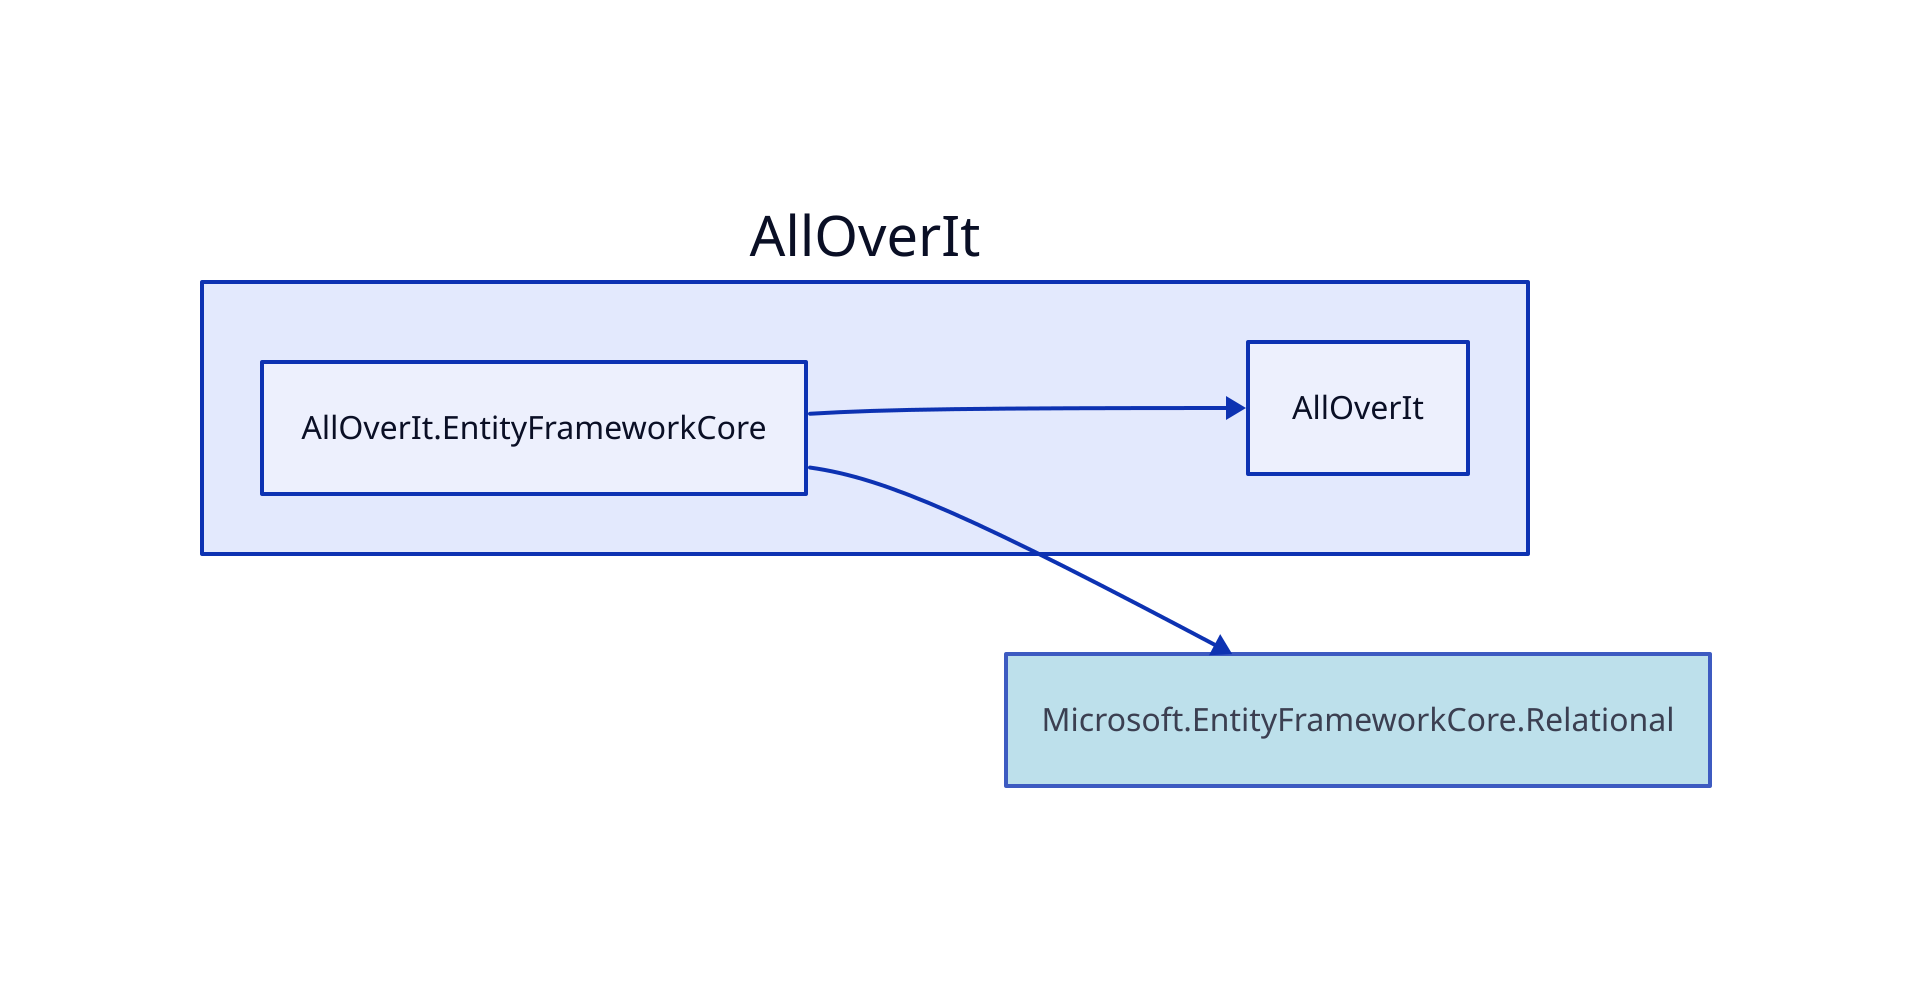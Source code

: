 direction: right

aoi: AllOverIt
aoi.alloverit-entityframeworkcore: AllOverIt.EntityFrameworkCore
aoi.alloverit: AllOverIt
microsoft-entityframeworkcore-relational: Microsoft.EntityFrameworkCore.Relational
microsoft-entityframeworkcore-relational.style.fill: lightblue
microsoft-entityframeworkcore-relational.style.opacity: 0.8

aoi.alloverit <- aoi.alloverit-entityframeworkcore
microsoft-entityframeworkcore-relational <- aoi.alloverit-entityframeworkcore
